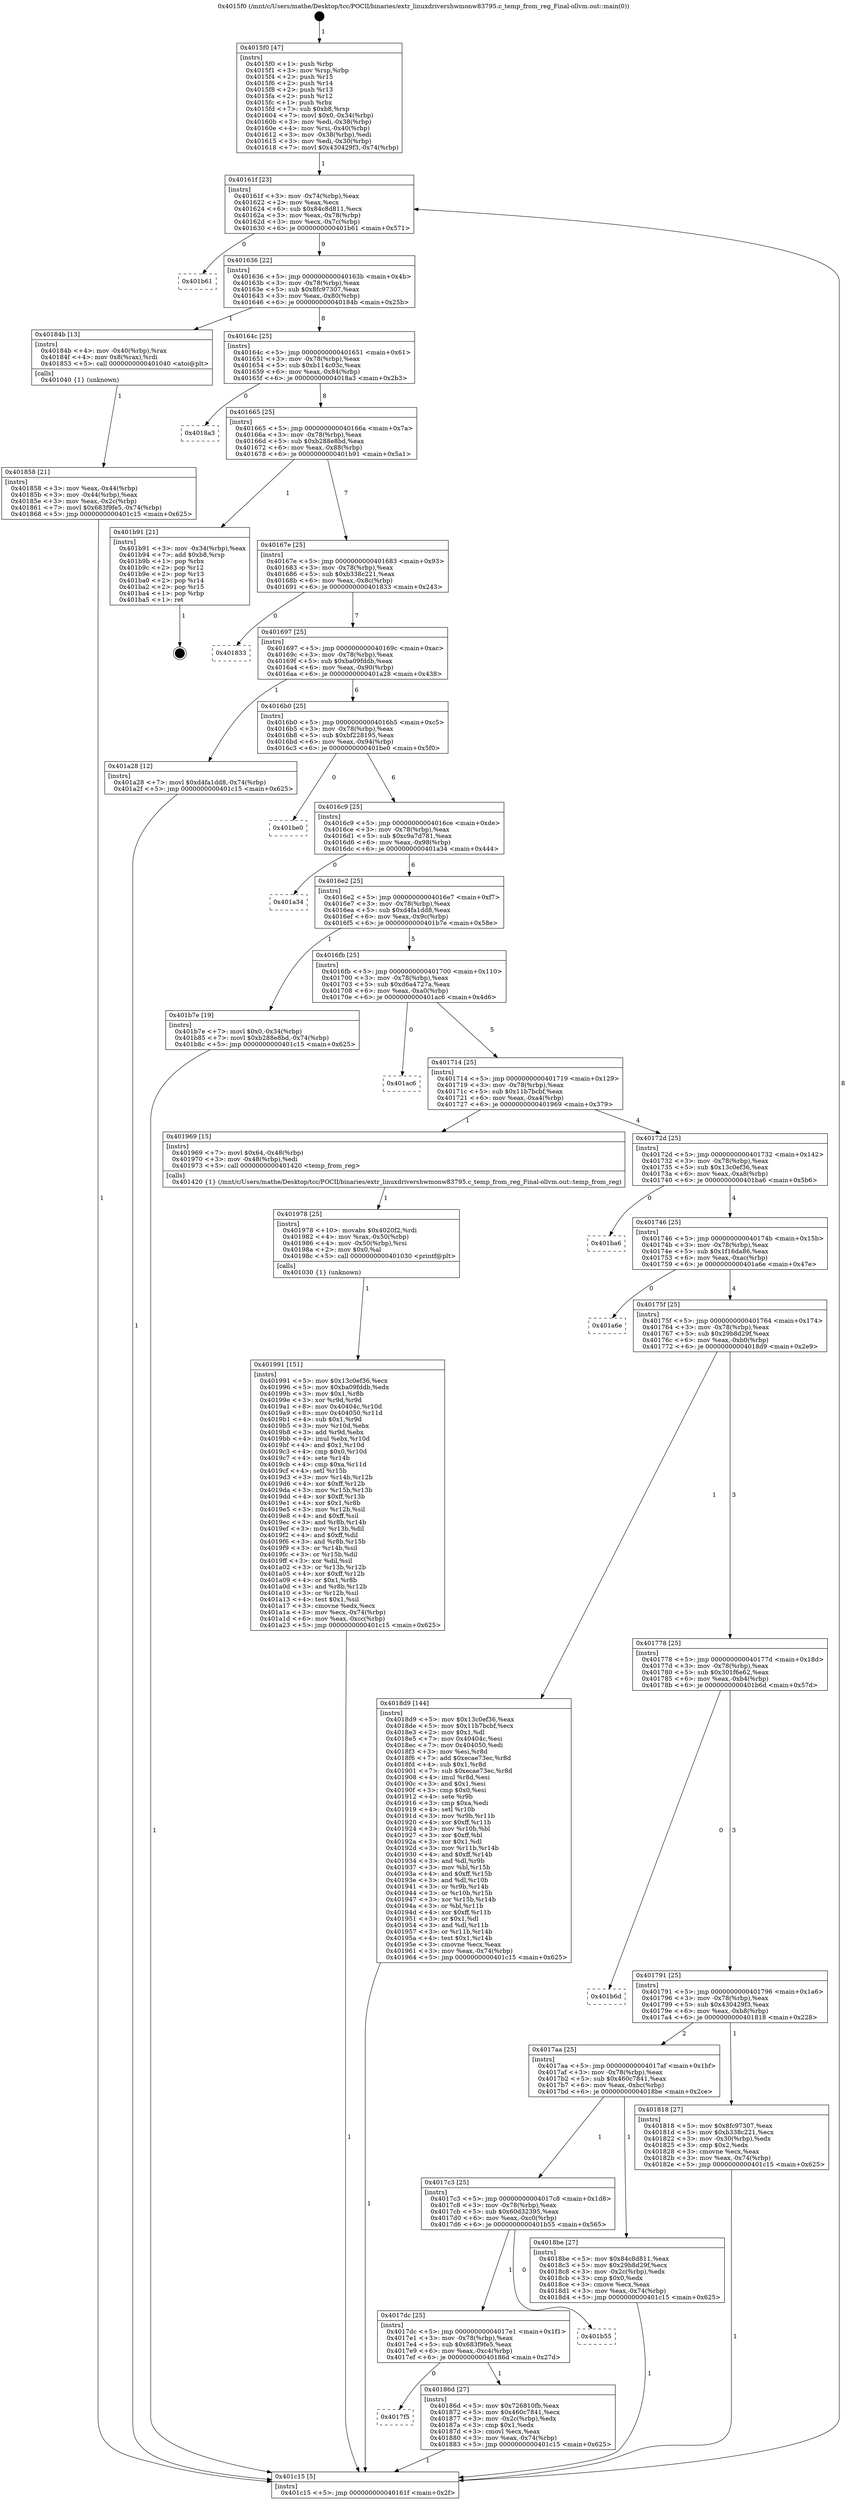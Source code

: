 digraph "0x4015f0" {
  label = "0x4015f0 (/mnt/c/Users/mathe/Desktop/tcc/POCII/binaries/extr_linuxdrivershwmonw83795.c_temp_from_reg_Final-ollvm.out::main(0))"
  labelloc = "t"
  node[shape=record]

  Entry [label="",width=0.3,height=0.3,shape=circle,fillcolor=black,style=filled]
  "0x40161f" [label="{
     0x40161f [23]\l
     | [instrs]\l
     &nbsp;&nbsp;0x40161f \<+3\>: mov -0x74(%rbp),%eax\l
     &nbsp;&nbsp;0x401622 \<+2\>: mov %eax,%ecx\l
     &nbsp;&nbsp;0x401624 \<+6\>: sub $0x84c8d811,%ecx\l
     &nbsp;&nbsp;0x40162a \<+3\>: mov %eax,-0x78(%rbp)\l
     &nbsp;&nbsp;0x40162d \<+3\>: mov %ecx,-0x7c(%rbp)\l
     &nbsp;&nbsp;0x401630 \<+6\>: je 0000000000401b61 \<main+0x571\>\l
  }"]
  "0x401b61" [label="{
     0x401b61\l
  }", style=dashed]
  "0x401636" [label="{
     0x401636 [22]\l
     | [instrs]\l
     &nbsp;&nbsp;0x401636 \<+5\>: jmp 000000000040163b \<main+0x4b\>\l
     &nbsp;&nbsp;0x40163b \<+3\>: mov -0x78(%rbp),%eax\l
     &nbsp;&nbsp;0x40163e \<+5\>: sub $0x8fc97307,%eax\l
     &nbsp;&nbsp;0x401643 \<+3\>: mov %eax,-0x80(%rbp)\l
     &nbsp;&nbsp;0x401646 \<+6\>: je 000000000040184b \<main+0x25b\>\l
  }"]
  Exit [label="",width=0.3,height=0.3,shape=circle,fillcolor=black,style=filled,peripheries=2]
  "0x40184b" [label="{
     0x40184b [13]\l
     | [instrs]\l
     &nbsp;&nbsp;0x40184b \<+4\>: mov -0x40(%rbp),%rax\l
     &nbsp;&nbsp;0x40184f \<+4\>: mov 0x8(%rax),%rdi\l
     &nbsp;&nbsp;0x401853 \<+5\>: call 0000000000401040 \<atoi@plt\>\l
     | [calls]\l
     &nbsp;&nbsp;0x401040 \{1\} (unknown)\l
  }"]
  "0x40164c" [label="{
     0x40164c [25]\l
     | [instrs]\l
     &nbsp;&nbsp;0x40164c \<+5\>: jmp 0000000000401651 \<main+0x61\>\l
     &nbsp;&nbsp;0x401651 \<+3\>: mov -0x78(%rbp),%eax\l
     &nbsp;&nbsp;0x401654 \<+5\>: sub $0xb114c03c,%eax\l
     &nbsp;&nbsp;0x401659 \<+6\>: mov %eax,-0x84(%rbp)\l
     &nbsp;&nbsp;0x40165f \<+6\>: je 00000000004018a3 \<main+0x2b3\>\l
  }"]
  "0x401991" [label="{
     0x401991 [151]\l
     | [instrs]\l
     &nbsp;&nbsp;0x401991 \<+5\>: mov $0x13c0ef36,%ecx\l
     &nbsp;&nbsp;0x401996 \<+5\>: mov $0xba09fddb,%edx\l
     &nbsp;&nbsp;0x40199b \<+3\>: mov $0x1,%r8b\l
     &nbsp;&nbsp;0x40199e \<+3\>: xor %r9d,%r9d\l
     &nbsp;&nbsp;0x4019a1 \<+8\>: mov 0x40404c,%r10d\l
     &nbsp;&nbsp;0x4019a9 \<+8\>: mov 0x404050,%r11d\l
     &nbsp;&nbsp;0x4019b1 \<+4\>: sub $0x1,%r9d\l
     &nbsp;&nbsp;0x4019b5 \<+3\>: mov %r10d,%ebx\l
     &nbsp;&nbsp;0x4019b8 \<+3\>: add %r9d,%ebx\l
     &nbsp;&nbsp;0x4019bb \<+4\>: imul %ebx,%r10d\l
     &nbsp;&nbsp;0x4019bf \<+4\>: and $0x1,%r10d\l
     &nbsp;&nbsp;0x4019c3 \<+4\>: cmp $0x0,%r10d\l
     &nbsp;&nbsp;0x4019c7 \<+4\>: sete %r14b\l
     &nbsp;&nbsp;0x4019cb \<+4\>: cmp $0xa,%r11d\l
     &nbsp;&nbsp;0x4019cf \<+4\>: setl %r15b\l
     &nbsp;&nbsp;0x4019d3 \<+3\>: mov %r14b,%r12b\l
     &nbsp;&nbsp;0x4019d6 \<+4\>: xor $0xff,%r12b\l
     &nbsp;&nbsp;0x4019da \<+3\>: mov %r15b,%r13b\l
     &nbsp;&nbsp;0x4019dd \<+4\>: xor $0xff,%r13b\l
     &nbsp;&nbsp;0x4019e1 \<+4\>: xor $0x1,%r8b\l
     &nbsp;&nbsp;0x4019e5 \<+3\>: mov %r12b,%sil\l
     &nbsp;&nbsp;0x4019e8 \<+4\>: and $0xff,%sil\l
     &nbsp;&nbsp;0x4019ec \<+3\>: and %r8b,%r14b\l
     &nbsp;&nbsp;0x4019ef \<+3\>: mov %r13b,%dil\l
     &nbsp;&nbsp;0x4019f2 \<+4\>: and $0xff,%dil\l
     &nbsp;&nbsp;0x4019f6 \<+3\>: and %r8b,%r15b\l
     &nbsp;&nbsp;0x4019f9 \<+3\>: or %r14b,%sil\l
     &nbsp;&nbsp;0x4019fc \<+3\>: or %r15b,%dil\l
     &nbsp;&nbsp;0x4019ff \<+3\>: xor %dil,%sil\l
     &nbsp;&nbsp;0x401a02 \<+3\>: or %r13b,%r12b\l
     &nbsp;&nbsp;0x401a05 \<+4\>: xor $0xff,%r12b\l
     &nbsp;&nbsp;0x401a09 \<+4\>: or $0x1,%r8b\l
     &nbsp;&nbsp;0x401a0d \<+3\>: and %r8b,%r12b\l
     &nbsp;&nbsp;0x401a10 \<+3\>: or %r12b,%sil\l
     &nbsp;&nbsp;0x401a13 \<+4\>: test $0x1,%sil\l
     &nbsp;&nbsp;0x401a17 \<+3\>: cmovne %edx,%ecx\l
     &nbsp;&nbsp;0x401a1a \<+3\>: mov %ecx,-0x74(%rbp)\l
     &nbsp;&nbsp;0x401a1d \<+6\>: mov %eax,-0xcc(%rbp)\l
     &nbsp;&nbsp;0x401a23 \<+5\>: jmp 0000000000401c15 \<main+0x625\>\l
  }"]
  "0x4018a3" [label="{
     0x4018a3\l
  }", style=dashed]
  "0x401665" [label="{
     0x401665 [25]\l
     | [instrs]\l
     &nbsp;&nbsp;0x401665 \<+5\>: jmp 000000000040166a \<main+0x7a\>\l
     &nbsp;&nbsp;0x40166a \<+3\>: mov -0x78(%rbp),%eax\l
     &nbsp;&nbsp;0x40166d \<+5\>: sub $0xb288e8bd,%eax\l
     &nbsp;&nbsp;0x401672 \<+6\>: mov %eax,-0x88(%rbp)\l
     &nbsp;&nbsp;0x401678 \<+6\>: je 0000000000401b91 \<main+0x5a1\>\l
  }"]
  "0x401978" [label="{
     0x401978 [25]\l
     | [instrs]\l
     &nbsp;&nbsp;0x401978 \<+10\>: movabs $0x4020f2,%rdi\l
     &nbsp;&nbsp;0x401982 \<+4\>: mov %rax,-0x50(%rbp)\l
     &nbsp;&nbsp;0x401986 \<+4\>: mov -0x50(%rbp),%rsi\l
     &nbsp;&nbsp;0x40198a \<+2\>: mov $0x0,%al\l
     &nbsp;&nbsp;0x40198c \<+5\>: call 0000000000401030 \<printf@plt\>\l
     | [calls]\l
     &nbsp;&nbsp;0x401030 \{1\} (unknown)\l
  }"]
  "0x401b91" [label="{
     0x401b91 [21]\l
     | [instrs]\l
     &nbsp;&nbsp;0x401b91 \<+3\>: mov -0x34(%rbp),%eax\l
     &nbsp;&nbsp;0x401b94 \<+7\>: add $0xb8,%rsp\l
     &nbsp;&nbsp;0x401b9b \<+1\>: pop %rbx\l
     &nbsp;&nbsp;0x401b9c \<+2\>: pop %r12\l
     &nbsp;&nbsp;0x401b9e \<+2\>: pop %r13\l
     &nbsp;&nbsp;0x401ba0 \<+2\>: pop %r14\l
     &nbsp;&nbsp;0x401ba2 \<+2\>: pop %r15\l
     &nbsp;&nbsp;0x401ba4 \<+1\>: pop %rbp\l
     &nbsp;&nbsp;0x401ba5 \<+1\>: ret\l
  }"]
  "0x40167e" [label="{
     0x40167e [25]\l
     | [instrs]\l
     &nbsp;&nbsp;0x40167e \<+5\>: jmp 0000000000401683 \<main+0x93\>\l
     &nbsp;&nbsp;0x401683 \<+3\>: mov -0x78(%rbp),%eax\l
     &nbsp;&nbsp;0x401686 \<+5\>: sub $0xb338c221,%eax\l
     &nbsp;&nbsp;0x40168b \<+6\>: mov %eax,-0x8c(%rbp)\l
     &nbsp;&nbsp;0x401691 \<+6\>: je 0000000000401833 \<main+0x243\>\l
  }"]
  "0x4017f5" [label="{
     0x4017f5\l
  }", style=dashed]
  "0x401833" [label="{
     0x401833\l
  }", style=dashed]
  "0x401697" [label="{
     0x401697 [25]\l
     | [instrs]\l
     &nbsp;&nbsp;0x401697 \<+5\>: jmp 000000000040169c \<main+0xac\>\l
     &nbsp;&nbsp;0x40169c \<+3\>: mov -0x78(%rbp),%eax\l
     &nbsp;&nbsp;0x40169f \<+5\>: sub $0xba09fddb,%eax\l
     &nbsp;&nbsp;0x4016a4 \<+6\>: mov %eax,-0x90(%rbp)\l
     &nbsp;&nbsp;0x4016aa \<+6\>: je 0000000000401a28 \<main+0x438\>\l
  }"]
  "0x40186d" [label="{
     0x40186d [27]\l
     | [instrs]\l
     &nbsp;&nbsp;0x40186d \<+5\>: mov $0x726810fb,%eax\l
     &nbsp;&nbsp;0x401872 \<+5\>: mov $0x460c7841,%ecx\l
     &nbsp;&nbsp;0x401877 \<+3\>: mov -0x2c(%rbp),%edx\l
     &nbsp;&nbsp;0x40187a \<+3\>: cmp $0x1,%edx\l
     &nbsp;&nbsp;0x40187d \<+3\>: cmovl %ecx,%eax\l
     &nbsp;&nbsp;0x401880 \<+3\>: mov %eax,-0x74(%rbp)\l
     &nbsp;&nbsp;0x401883 \<+5\>: jmp 0000000000401c15 \<main+0x625\>\l
  }"]
  "0x401a28" [label="{
     0x401a28 [12]\l
     | [instrs]\l
     &nbsp;&nbsp;0x401a28 \<+7\>: movl $0xd4fa1dd8,-0x74(%rbp)\l
     &nbsp;&nbsp;0x401a2f \<+5\>: jmp 0000000000401c15 \<main+0x625\>\l
  }"]
  "0x4016b0" [label="{
     0x4016b0 [25]\l
     | [instrs]\l
     &nbsp;&nbsp;0x4016b0 \<+5\>: jmp 00000000004016b5 \<main+0xc5\>\l
     &nbsp;&nbsp;0x4016b5 \<+3\>: mov -0x78(%rbp),%eax\l
     &nbsp;&nbsp;0x4016b8 \<+5\>: sub $0xbf228195,%eax\l
     &nbsp;&nbsp;0x4016bd \<+6\>: mov %eax,-0x94(%rbp)\l
     &nbsp;&nbsp;0x4016c3 \<+6\>: je 0000000000401be0 \<main+0x5f0\>\l
  }"]
  "0x4017dc" [label="{
     0x4017dc [25]\l
     | [instrs]\l
     &nbsp;&nbsp;0x4017dc \<+5\>: jmp 00000000004017e1 \<main+0x1f1\>\l
     &nbsp;&nbsp;0x4017e1 \<+3\>: mov -0x78(%rbp),%eax\l
     &nbsp;&nbsp;0x4017e4 \<+5\>: sub $0x683f9fe5,%eax\l
     &nbsp;&nbsp;0x4017e9 \<+6\>: mov %eax,-0xc4(%rbp)\l
     &nbsp;&nbsp;0x4017ef \<+6\>: je 000000000040186d \<main+0x27d\>\l
  }"]
  "0x401be0" [label="{
     0x401be0\l
  }", style=dashed]
  "0x4016c9" [label="{
     0x4016c9 [25]\l
     | [instrs]\l
     &nbsp;&nbsp;0x4016c9 \<+5\>: jmp 00000000004016ce \<main+0xde\>\l
     &nbsp;&nbsp;0x4016ce \<+3\>: mov -0x78(%rbp),%eax\l
     &nbsp;&nbsp;0x4016d1 \<+5\>: sub $0xc9a7d781,%eax\l
     &nbsp;&nbsp;0x4016d6 \<+6\>: mov %eax,-0x98(%rbp)\l
     &nbsp;&nbsp;0x4016dc \<+6\>: je 0000000000401a34 \<main+0x444\>\l
  }"]
  "0x401b55" [label="{
     0x401b55\l
  }", style=dashed]
  "0x401a34" [label="{
     0x401a34\l
  }", style=dashed]
  "0x4016e2" [label="{
     0x4016e2 [25]\l
     | [instrs]\l
     &nbsp;&nbsp;0x4016e2 \<+5\>: jmp 00000000004016e7 \<main+0xf7\>\l
     &nbsp;&nbsp;0x4016e7 \<+3\>: mov -0x78(%rbp),%eax\l
     &nbsp;&nbsp;0x4016ea \<+5\>: sub $0xd4fa1dd8,%eax\l
     &nbsp;&nbsp;0x4016ef \<+6\>: mov %eax,-0x9c(%rbp)\l
     &nbsp;&nbsp;0x4016f5 \<+6\>: je 0000000000401b7e \<main+0x58e\>\l
  }"]
  "0x4017c3" [label="{
     0x4017c3 [25]\l
     | [instrs]\l
     &nbsp;&nbsp;0x4017c3 \<+5\>: jmp 00000000004017c8 \<main+0x1d8\>\l
     &nbsp;&nbsp;0x4017c8 \<+3\>: mov -0x78(%rbp),%eax\l
     &nbsp;&nbsp;0x4017cb \<+5\>: sub $0x60d32395,%eax\l
     &nbsp;&nbsp;0x4017d0 \<+6\>: mov %eax,-0xc0(%rbp)\l
     &nbsp;&nbsp;0x4017d6 \<+6\>: je 0000000000401b55 \<main+0x565\>\l
  }"]
  "0x401b7e" [label="{
     0x401b7e [19]\l
     | [instrs]\l
     &nbsp;&nbsp;0x401b7e \<+7\>: movl $0x0,-0x34(%rbp)\l
     &nbsp;&nbsp;0x401b85 \<+7\>: movl $0xb288e8bd,-0x74(%rbp)\l
     &nbsp;&nbsp;0x401b8c \<+5\>: jmp 0000000000401c15 \<main+0x625\>\l
  }"]
  "0x4016fb" [label="{
     0x4016fb [25]\l
     | [instrs]\l
     &nbsp;&nbsp;0x4016fb \<+5\>: jmp 0000000000401700 \<main+0x110\>\l
     &nbsp;&nbsp;0x401700 \<+3\>: mov -0x78(%rbp),%eax\l
     &nbsp;&nbsp;0x401703 \<+5\>: sub $0xd6a4727a,%eax\l
     &nbsp;&nbsp;0x401708 \<+6\>: mov %eax,-0xa0(%rbp)\l
     &nbsp;&nbsp;0x40170e \<+6\>: je 0000000000401ac6 \<main+0x4d6\>\l
  }"]
  "0x4018be" [label="{
     0x4018be [27]\l
     | [instrs]\l
     &nbsp;&nbsp;0x4018be \<+5\>: mov $0x84c8d811,%eax\l
     &nbsp;&nbsp;0x4018c3 \<+5\>: mov $0x29b8d29f,%ecx\l
     &nbsp;&nbsp;0x4018c8 \<+3\>: mov -0x2c(%rbp),%edx\l
     &nbsp;&nbsp;0x4018cb \<+3\>: cmp $0x0,%edx\l
     &nbsp;&nbsp;0x4018ce \<+3\>: cmove %ecx,%eax\l
     &nbsp;&nbsp;0x4018d1 \<+3\>: mov %eax,-0x74(%rbp)\l
     &nbsp;&nbsp;0x4018d4 \<+5\>: jmp 0000000000401c15 \<main+0x625\>\l
  }"]
  "0x401ac6" [label="{
     0x401ac6\l
  }", style=dashed]
  "0x401714" [label="{
     0x401714 [25]\l
     | [instrs]\l
     &nbsp;&nbsp;0x401714 \<+5\>: jmp 0000000000401719 \<main+0x129\>\l
     &nbsp;&nbsp;0x401719 \<+3\>: mov -0x78(%rbp),%eax\l
     &nbsp;&nbsp;0x40171c \<+5\>: sub $0x11b7bcbf,%eax\l
     &nbsp;&nbsp;0x401721 \<+6\>: mov %eax,-0xa4(%rbp)\l
     &nbsp;&nbsp;0x401727 \<+6\>: je 0000000000401969 \<main+0x379\>\l
  }"]
  "0x401858" [label="{
     0x401858 [21]\l
     | [instrs]\l
     &nbsp;&nbsp;0x401858 \<+3\>: mov %eax,-0x44(%rbp)\l
     &nbsp;&nbsp;0x40185b \<+3\>: mov -0x44(%rbp),%eax\l
     &nbsp;&nbsp;0x40185e \<+3\>: mov %eax,-0x2c(%rbp)\l
     &nbsp;&nbsp;0x401861 \<+7\>: movl $0x683f9fe5,-0x74(%rbp)\l
     &nbsp;&nbsp;0x401868 \<+5\>: jmp 0000000000401c15 \<main+0x625\>\l
  }"]
  "0x401969" [label="{
     0x401969 [15]\l
     | [instrs]\l
     &nbsp;&nbsp;0x401969 \<+7\>: movl $0x64,-0x48(%rbp)\l
     &nbsp;&nbsp;0x401970 \<+3\>: mov -0x48(%rbp),%edi\l
     &nbsp;&nbsp;0x401973 \<+5\>: call 0000000000401420 \<temp_from_reg\>\l
     | [calls]\l
     &nbsp;&nbsp;0x401420 \{1\} (/mnt/c/Users/mathe/Desktop/tcc/POCII/binaries/extr_linuxdrivershwmonw83795.c_temp_from_reg_Final-ollvm.out::temp_from_reg)\l
  }"]
  "0x40172d" [label="{
     0x40172d [25]\l
     | [instrs]\l
     &nbsp;&nbsp;0x40172d \<+5\>: jmp 0000000000401732 \<main+0x142\>\l
     &nbsp;&nbsp;0x401732 \<+3\>: mov -0x78(%rbp),%eax\l
     &nbsp;&nbsp;0x401735 \<+5\>: sub $0x13c0ef36,%eax\l
     &nbsp;&nbsp;0x40173a \<+6\>: mov %eax,-0xa8(%rbp)\l
     &nbsp;&nbsp;0x401740 \<+6\>: je 0000000000401ba6 \<main+0x5b6\>\l
  }"]
  "0x4015f0" [label="{
     0x4015f0 [47]\l
     | [instrs]\l
     &nbsp;&nbsp;0x4015f0 \<+1\>: push %rbp\l
     &nbsp;&nbsp;0x4015f1 \<+3\>: mov %rsp,%rbp\l
     &nbsp;&nbsp;0x4015f4 \<+2\>: push %r15\l
     &nbsp;&nbsp;0x4015f6 \<+2\>: push %r14\l
     &nbsp;&nbsp;0x4015f8 \<+2\>: push %r13\l
     &nbsp;&nbsp;0x4015fa \<+2\>: push %r12\l
     &nbsp;&nbsp;0x4015fc \<+1\>: push %rbx\l
     &nbsp;&nbsp;0x4015fd \<+7\>: sub $0xb8,%rsp\l
     &nbsp;&nbsp;0x401604 \<+7\>: movl $0x0,-0x34(%rbp)\l
     &nbsp;&nbsp;0x40160b \<+3\>: mov %edi,-0x38(%rbp)\l
     &nbsp;&nbsp;0x40160e \<+4\>: mov %rsi,-0x40(%rbp)\l
     &nbsp;&nbsp;0x401612 \<+3\>: mov -0x38(%rbp),%edi\l
     &nbsp;&nbsp;0x401615 \<+3\>: mov %edi,-0x30(%rbp)\l
     &nbsp;&nbsp;0x401618 \<+7\>: movl $0x430429f3,-0x74(%rbp)\l
  }"]
  "0x401ba6" [label="{
     0x401ba6\l
  }", style=dashed]
  "0x401746" [label="{
     0x401746 [25]\l
     | [instrs]\l
     &nbsp;&nbsp;0x401746 \<+5\>: jmp 000000000040174b \<main+0x15b\>\l
     &nbsp;&nbsp;0x40174b \<+3\>: mov -0x78(%rbp),%eax\l
     &nbsp;&nbsp;0x40174e \<+5\>: sub $0x1f16da86,%eax\l
     &nbsp;&nbsp;0x401753 \<+6\>: mov %eax,-0xac(%rbp)\l
     &nbsp;&nbsp;0x401759 \<+6\>: je 0000000000401a6e \<main+0x47e\>\l
  }"]
  "0x401c15" [label="{
     0x401c15 [5]\l
     | [instrs]\l
     &nbsp;&nbsp;0x401c15 \<+5\>: jmp 000000000040161f \<main+0x2f\>\l
  }"]
  "0x401a6e" [label="{
     0x401a6e\l
  }", style=dashed]
  "0x40175f" [label="{
     0x40175f [25]\l
     | [instrs]\l
     &nbsp;&nbsp;0x40175f \<+5\>: jmp 0000000000401764 \<main+0x174\>\l
     &nbsp;&nbsp;0x401764 \<+3\>: mov -0x78(%rbp),%eax\l
     &nbsp;&nbsp;0x401767 \<+5\>: sub $0x29b8d29f,%eax\l
     &nbsp;&nbsp;0x40176c \<+6\>: mov %eax,-0xb0(%rbp)\l
     &nbsp;&nbsp;0x401772 \<+6\>: je 00000000004018d9 \<main+0x2e9\>\l
  }"]
  "0x4017aa" [label="{
     0x4017aa [25]\l
     | [instrs]\l
     &nbsp;&nbsp;0x4017aa \<+5\>: jmp 00000000004017af \<main+0x1bf\>\l
     &nbsp;&nbsp;0x4017af \<+3\>: mov -0x78(%rbp),%eax\l
     &nbsp;&nbsp;0x4017b2 \<+5\>: sub $0x460c7841,%eax\l
     &nbsp;&nbsp;0x4017b7 \<+6\>: mov %eax,-0xbc(%rbp)\l
     &nbsp;&nbsp;0x4017bd \<+6\>: je 00000000004018be \<main+0x2ce\>\l
  }"]
  "0x4018d9" [label="{
     0x4018d9 [144]\l
     | [instrs]\l
     &nbsp;&nbsp;0x4018d9 \<+5\>: mov $0x13c0ef36,%eax\l
     &nbsp;&nbsp;0x4018de \<+5\>: mov $0x11b7bcbf,%ecx\l
     &nbsp;&nbsp;0x4018e3 \<+2\>: mov $0x1,%dl\l
     &nbsp;&nbsp;0x4018e5 \<+7\>: mov 0x40404c,%esi\l
     &nbsp;&nbsp;0x4018ec \<+7\>: mov 0x404050,%edi\l
     &nbsp;&nbsp;0x4018f3 \<+3\>: mov %esi,%r8d\l
     &nbsp;&nbsp;0x4018f6 \<+7\>: add $0xecae73ec,%r8d\l
     &nbsp;&nbsp;0x4018fd \<+4\>: sub $0x1,%r8d\l
     &nbsp;&nbsp;0x401901 \<+7\>: sub $0xecae73ec,%r8d\l
     &nbsp;&nbsp;0x401908 \<+4\>: imul %r8d,%esi\l
     &nbsp;&nbsp;0x40190c \<+3\>: and $0x1,%esi\l
     &nbsp;&nbsp;0x40190f \<+3\>: cmp $0x0,%esi\l
     &nbsp;&nbsp;0x401912 \<+4\>: sete %r9b\l
     &nbsp;&nbsp;0x401916 \<+3\>: cmp $0xa,%edi\l
     &nbsp;&nbsp;0x401919 \<+4\>: setl %r10b\l
     &nbsp;&nbsp;0x40191d \<+3\>: mov %r9b,%r11b\l
     &nbsp;&nbsp;0x401920 \<+4\>: xor $0xff,%r11b\l
     &nbsp;&nbsp;0x401924 \<+3\>: mov %r10b,%bl\l
     &nbsp;&nbsp;0x401927 \<+3\>: xor $0xff,%bl\l
     &nbsp;&nbsp;0x40192a \<+3\>: xor $0x1,%dl\l
     &nbsp;&nbsp;0x40192d \<+3\>: mov %r11b,%r14b\l
     &nbsp;&nbsp;0x401930 \<+4\>: and $0xff,%r14b\l
     &nbsp;&nbsp;0x401934 \<+3\>: and %dl,%r9b\l
     &nbsp;&nbsp;0x401937 \<+3\>: mov %bl,%r15b\l
     &nbsp;&nbsp;0x40193a \<+4\>: and $0xff,%r15b\l
     &nbsp;&nbsp;0x40193e \<+3\>: and %dl,%r10b\l
     &nbsp;&nbsp;0x401941 \<+3\>: or %r9b,%r14b\l
     &nbsp;&nbsp;0x401944 \<+3\>: or %r10b,%r15b\l
     &nbsp;&nbsp;0x401947 \<+3\>: xor %r15b,%r14b\l
     &nbsp;&nbsp;0x40194a \<+3\>: or %bl,%r11b\l
     &nbsp;&nbsp;0x40194d \<+4\>: xor $0xff,%r11b\l
     &nbsp;&nbsp;0x401951 \<+3\>: or $0x1,%dl\l
     &nbsp;&nbsp;0x401954 \<+3\>: and %dl,%r11b\l
     &nbsp;&nbsp;0x401957 \<+3\>: or %r11b,%r14b\l
     &nbsp;&nbsp;0x40195a \<+4\>: test $0x1,%r14b\l
     &nbsp;&nbsp;0x40195e \<+3\>: cmovne %ecx,%eax\l
     &nbsp;&nbsp;0x401961 \<+3\>: mov %eax,-0x74(%rbp)\l
     &nbsp;&nbsp;0x401964 \<+5\>: jmp 0000000000401c15 \<main+0x625\>\l
  }"]
  "0x401778" [label="{
     0x401778 [25]\l
     | [instrs]\l
     &nbsp;&nbsp;0x401778 \<+5\>: jmp 000000000040177d \<main+0x18d\>\l
     &nbsp;&nbsp;0x40177d \<+3\>: mov -0x78(%rbp),%eax\l
     &nbsp;&nbsp;0x401780 \<+5\>: sub $0x301f6e62,%eax\l
     &nbsp;&nbsp;0x401785 \<+6\>: mov %eax,-0xb4(%rbp)\l
     &nbsp;&nbsp;0x40178b \<+6\>: je 0000000000401b6d \<main+0x57d\>\l
  }"]
  "0x401818" [label="{
     0x401818 [27]\l
     | [instrs]\l
     &nbsp;&nbsp;0x401818 \<+5\>: mov $0x8fc97307,%eax\l
     &nbsp;&nbsp;0x40181d \<+5\>: mov $0xb338c221,%ecx\l
     &nbsp;&nbsp;0x401822 \<+3\>: mov -0x30(%rbp),%edx\l
     &nbsp;&nbsp;0x401825 \<+3\>: cmp $0x2,%edx\l
     &nbsp;&nbsp;0x401828 \<+3\>: cmovne %ecx,%eax\l
     &nbsp;&nbsp;0x40182b \<+3\>: mov %eax,-0x74(%rbp)\l
     &nbsp;&nbsp;0x40182e \<+5\>: jmp 0000000000401c15 \<main+0x625\>\l
  }"]
  "0x401b6d" [label="{
     0x401b6d\l
  }", style=dashed]
  "0x401791" [label="{
     0x401791 [25]\l
     | [instrs]\l
     &nbsp;&nbsp;0x401791 \<+5\>: jmp 0000000000401796 \<main+0x1a6\>\l
     &nbsp;&nbsp;0x401796 \<+3\>: mov -0x78(%rbp),%eax\l
     &nbsp;&nbsp;0x401799 \<+5\>: sub $0x430429f3,%eax\l
     &nbsp;&nbsp;0x40179e \<+6\>: mov %eax,-0xb8(%rbp)\l
     &nbsp;&nbsp;0x4017a4 \<+6\>: je 0000000000401818 \<main+0x228\>\l
  }"]
  Entry -> "0x4015f0" [label=" 1"]
  "0x40161f" -> "0x401b61" [label=" 0"]
  "0x40161f" -> "0x401636" [label=" 9"]
  "0x401b91" -> Exit [label=" 1"]
  "0x401636" -> "0x40184b" [label=" 1"]
  "0x401636" -> "0x40164c" [label=" 8"]
  "0x401b7e" -> "0x401c15" [label=" 1"]
  "0x40164c" -> "0x4018a3" [label=" 0"]
  "0x40164c" -> "0x401665" [label=" 8"]
  "0x401a28" -> "0x401c15" [label=" 1"]
  "0x401665" -> "0x401b91" [label=" 1"]
  "0x401665" -> "0x40167e" [label=" 7"]
  "0x401991" -> "0x401c15" [label=" 1"]
  "0x40167e" -> "0x401833" [label=" 0"]
  "0x40167e" -> "0x401697" [label=" 7"]
  "0x401978" -> "0x401991" [label=" 1"]
  "0x401697" -> "0x401a28" [label=" 1"]
  "0x401697" -> "0x4016b0" [label=" 6"]
  "0x401969" -> "0x401978" [label=" 1"]
  "0x4016b0" -> "0x401be0" [label=" 0"]
  "0x4016b0" -> "0x4016c9" [label=" 6"]
  "0x4018be" -> "0x401c15" [label=" 1"]
  "0x4016c9" -> "0x401a34" [label=" 0"]
  "0x4016c9" -> "0x4016e2" [label=" 6"]
  "0x40186d" -> "0x401c15" [label=" 1"]
  "0x4016e2" -> "0x401b7e" [label=" 1"]
  "0x4016e2" -> "0x4016fb" [label=" 5"]
  "0x4017dc" -> "0x40186d" [label=" 1"]
  "0x4016fb" -> "0x401ac6" [label=" 0"]
  "0x4016fb" -> "0x401714" [label=" 5"]
  "0x4018d9" -> "0x401c15" [label=" 1"]
  "0x401714" -> "0x401969" [label=" 1"]
  "0x401714" -> "0x40172d" [label=" 4"]
  "0x4017c3" -> "0x401b55" [label=" 0"]
  "0x40172d" -> "0x401ba6" [label=" 0"]
  "0x40172d" -> "0x401746" [label=" 4"]
  "0x4017dc" -> "0x4017f5" [label=" 0"]
  "0x401746" -> "0x401a6e" [label=" 0"]
  "0x401746" -> "0x40175f" [label=" 4"]
  "0x4017aa" -> "0x4017c3" [label=" 1"]
  "0x40175f" -> "0x4018d9" [label=" 1"]
  "0x40175f" -> "0x401778" [label=" 3"]
  "0x4017aa" -> "0x4018be" [label=" 1"]
  "0x401778" -> "0x401b6d" [label=" 0"]
  "0x401778" -> "0x401791" [label=" 3"]
  "0x4017c3" -> "0x4017dc" [label=" 1"]
  "0x401791" -> "0x401818" [label=" 1"]
  "0x401791" -> "0x4017aa" [label=" 2"]
  "0x401818" -> "0x401c15" [label=" 1"]
  "0x4015f0" -> "0x40161f" [label=" 1"]
  "0x401c15" -> "0x40161f" [label=" 8"]
  "0x40184b" -> "0x401858" [label=" 1"]
  "0x401858" -> "0x401c15" [label=" 1"]
}
